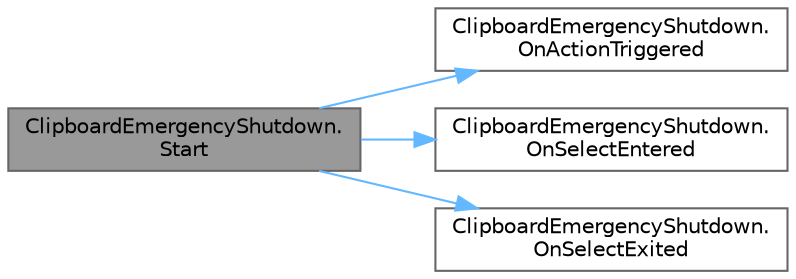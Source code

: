 digraph "ClipboardEmergencyShutdown.Start"
{
 // LATEX_PDF_SIZE
  bgcolor="transparent";
  edge [fontname=Helvetica,fontsize=10,labelfontname=Helvetica,labelfontsize=10];
  node [fontname=Helvetica,fontsize=10,shape=box,height=0.2,width=0.4];
  rankdir="LR";
  Node1 [id="Node000001",label="ClipboardEmergencyShutdown.\lStart",height=0.2,width=0.4,color="gray40", fillcolor="grey60", style="filled", fontcolor="black",tooltip="This method initializes clipboardActions and adds ActionListeners to the clipboard's grab interactabl..."];
  Node1 -> Node2 [id="edge1_Node000001_Node000002",color="steelblue1",style="solid",tooltip=" "];
  Node2 [id="Node000002",label="ClipboardEmergencyShutdown.\lOnActionTriggered",height=0.2,width=0.4,color="grey40", fillcolor="white", style="filled",URL="$class_clipboard_emergency_shutdown.html#abf3d84aa102b25249a954b6863f96682",tooltip="This method is called when the actionTrigger is released, initiating the emergency shutdown scenario ..."];
  Node1 -> Node3 [id="edge2_Node000001_Node000003",color="steelblue1",style="solid",tooltip=" "];
  Node3 [id="Node000003",label="ClipboardEmergencyShutdown.\lOnSelectEntered",height=0.2,width=0.4,color="grey40", fillcolor="white", style="filled",URL="$class_clipboard_emergency_shutdown.html#a4ea9ea8370627b302a2731f48fb47498",tooltip="This method is called when the player interacts with the clipboard."];
  Node1 -> Node4 [id="edge3_Node000001_Node000004",color="steelblue1",style="solid",tooltip=" "];
  Node4 [id="Node000004",label="ClipboardEmergencyShutdown.\lOnSelectExited",height=0.2,width=0.4,color="grey40", fillcolor="white", style="filled",URL="$class_clipboard_emergency_shutdown.html#a6e1841b358b087fb24b08a74f961d043",tooltip="This method is called when the player no longer interacts with the clipboard."];
}
